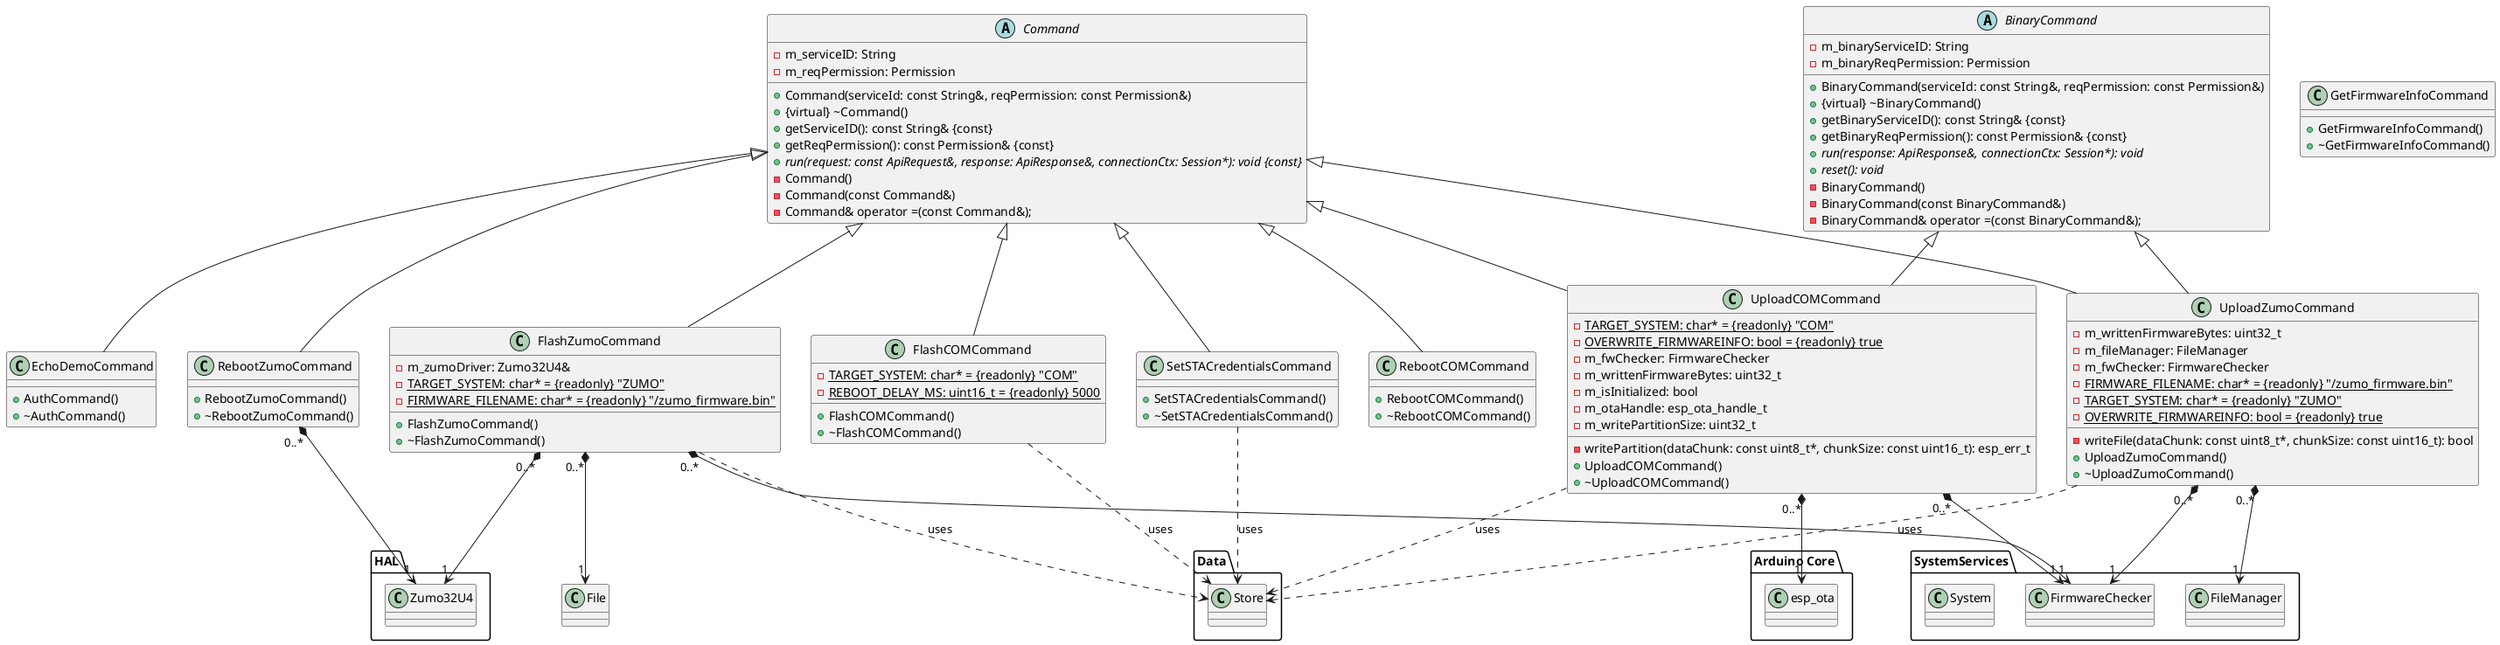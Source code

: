 @startuml


package SystemServices
{
    class FirmwareChecker
    class FileManager
    class System
}

package Data
{
    class Store
}

package "Arduino Core"
{
    class esp_ota
}

package "HAL"
{
    class Zumo32U4
}

abstract class Command
{
    - m_serviceID: String
    - m_reqPermission: Permission
    + Command(serviceId: const String&, reqPermission: const Permission&)
    + {virtual} ~Command()
    + getServiceID(): const String& {const}
    + getReqPermission(): const Permission& {const}
    + {abstract} run(request: const ApiRequest&, response: ApiResponse&, connectionCtx: Session*): void {const}
    - Command()
    - Command(const Command&)
    - Command& operator =(const Command&);
}

abstract class BinaryCommand
{
    - m_binaryServiceID: String
    - m_binaryReqPermission: Permission
    + BinaryCommand(serviceId: const String&, reqPermission: const Permission&)
    + {virtual} ~BinaryCommand()
    + getBinaryServiceID(): const String& {const}
    + getBinaryReqPermission(): const Permission& {const}
    + {abstract} run(response: ApiResponse&, connectionCtx: Session*): void
    + {abstract} reset(): void
    - BinaryCommand()
    - BinaryCommand(const BinaryCommand&)
    - BinaryCommand& operator =(const BinaryCommand&);
}

class EchoDemoCommand
{
    + AuthCommand()
    + ~AuthCommand()
}
Command <|-down-EchoDemoCommand

class UploadZumoCommand
{
    - m_writtenFirmwareBytes: uint32_t
    - m_fileManager: FileManager
    - m_fwChecker: FirmwareChecker
    - {static} FIRMWARE_FILENAME: char* = {readonly} "/zumo_firmware.bin"
    - {static} TARGET_SYSTEM: char* = {readonly} "ZUMO"
    - {static} OVERWRITE_FIRMWAREINFO: bool = {readonly} true
    - writeFile(dataChunk: const uint8_t*, chunkSize: const uint16_t): bool
    + UploadZumoCommand()
    + ~UploadZumoCommand()
}
Command <|-down-UploadZumoCommand
BinaryCommand <|-down-UploadZumoCommand
UploadZumoCommand "0..*" *--> "1" FileManager
UploadZumoCommand "0..*" *--> "1" FirmwareChecker
UploadZumoCommand ..> Store : uses

class FlashZumoCommand
{
    - m_zumoDriver: Zumo32U4&
    - {static} TARGET_SYSTEM: char* = {readonly} "ZUMO"
    - {static} FIRMWARE_FILENAME: char* = {readonly} "/zumo_firmware.bin"
    + FlashZumoCommand()
    + ~FlashZumoCommand()
}
Command <|-down-FlashZumoCommand
FlashZumoCommand ..> Store : uses
FlashZumoCommand "0..*" *--> "1" Zumo32U4
FlashZumoCommand "0..*" *--> "1" FirmwareChecker
FlashZumoCommand "0..*" *--> "1" File

class UploadCOMCommand
{
    - {static} TARGET_SYSTEM: char* = {readonly} "COM"
    - {static} OVERWRITE_FIRMWAREINFO: bool = {readonly} true
    - m_fwChecker: FirmwareChecker
    - m_writtenFirmwareBytes: uint32_t
    - m_isInitialized: bool
    - m_otaHandle: esp_ota_handle_t
    - m_writePartitionSize: uint32_t
    - writePartition(dataChunk: const uint8_t*, chunkSize: const uint16_t): esp_err_t
    + UploadCOMCommand()
    + ~UploadCOMCommand()
}
Command <|-down-UploadCOMCommand
BinaryCommand <|-down-UploadCOMCommand
UploadCOMCommand "0..*" *--> "1" FirmwareChecker
UploadCOMCommand "0..*" *--> "1" esp_ota
UploadCOMCommand ..> Store : uses

class FlashCOMCommand
{
    - {static} TARGET_SYSTEM: char* = {readonly} "COM"
    - {static} REBOOT_DELAY_MS: uint16_t = {readonly} 5000
    + FlashCOMCommand()
    + ~FlashCOMCommand()
}
Command <|-down-FlashCOMCommand
FlashCOMCommand ..> Store : uses

class RebootZumoCommand
{
    + RebootZumoCommand()
    + ~RebootZumoCommand()
}
Command <|-down-RebootZumoCommand
RebootZumoCommand "0..*" *--> "1" Zumo32U4

class SetSTACredentialsCommand
{
    + SetSTACredentialsCommand()
    + ~SetSTACredentialsCommand()
}
Command <|-down-SetSTACredentialsCommand
SetSTACredentialsCommand ..> Store : uses

class RebootCOMCommand
{
    + RebootCOMCommand()
    + ~RebootCOMCommand()
}
Command <|-down-RebootCOMCommand

class GetFirmwareInfoCommand
{
    + GetFirmwareInfoCommand()
    + ~GetFirmwareInfoCommand()
}
@enduml

